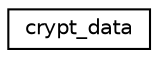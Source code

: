 digraph "Graphical Class Hierarchy"
{
  edge [fontname="Helvetica",fontsize="10",labelfontname="Helvetica",labelfontsize="10"];
  node [fontname="Helvetica",fontsize="10",shape=record];
  rankdir="LR";
  Node0 [label="crypt_data",height=0.2,width=0.4,color="black", fillcolor="white", style="filled",URL="$structcrypt__data.html"];
}
